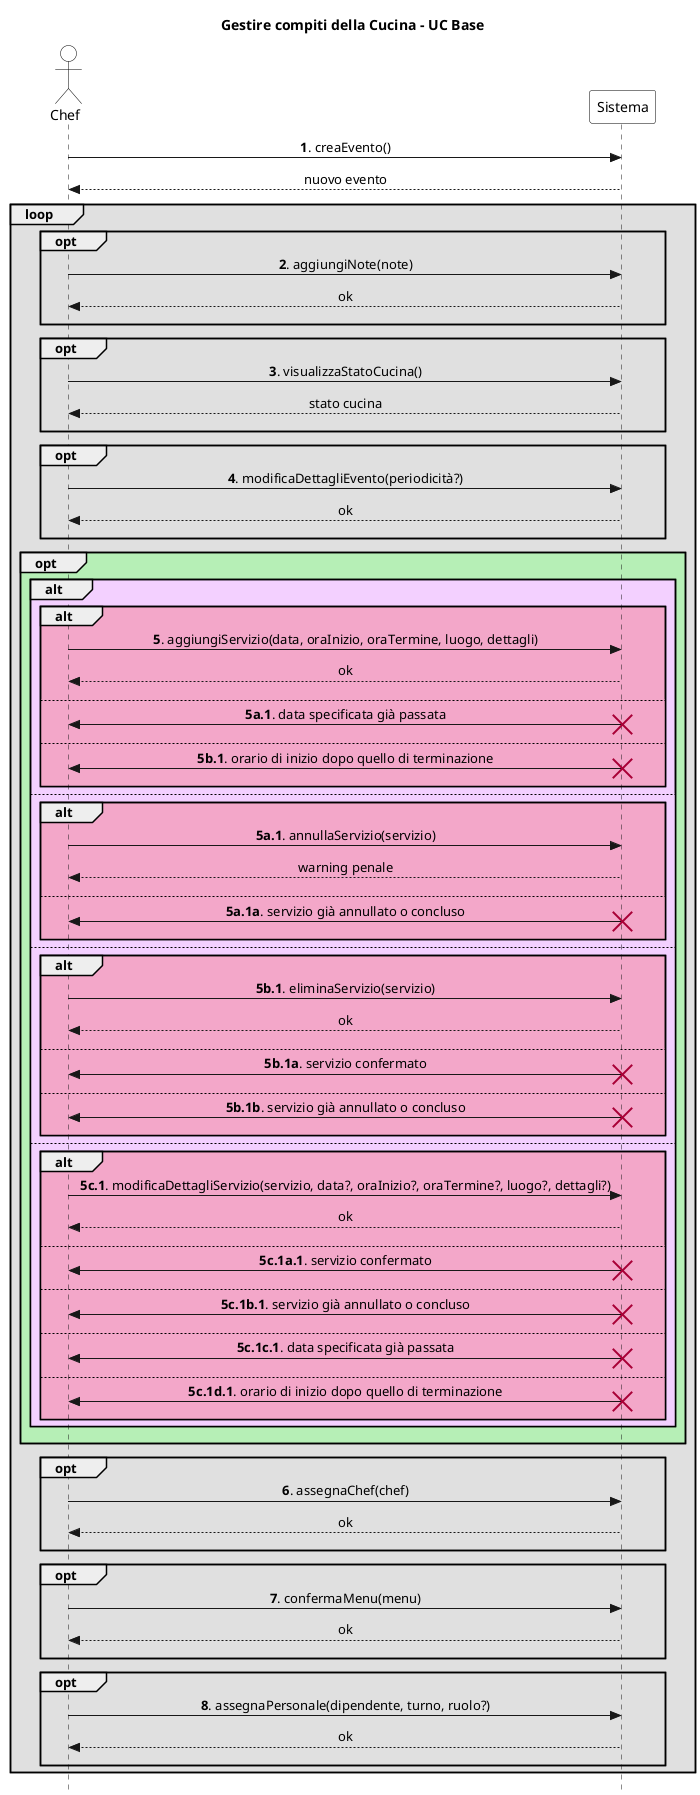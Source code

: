 @startuml
skinparam Style strictuml
skinparam SequenceMessageAlign center

skinparam sequence {
    ActorBorderColor Black
    ActorBackgroundColor White
    ParticipantBorderColor Black
    ParticipantBackgroundColor White
}

actor Chef
participant Sistema

title Gestire compiti della Cucina - UC Base

Chef -> Sistema: **1**. creaEvento()
return nuovo evento

loop #e0e0e0
    opt #e0e0e0
        Chef -> Sistema: **2**. aggiungiNote(note)
        return ok
        ||10||
    end

    opt #e0e0e0
        Chef -> Sistema: **3**. visualizzaStatoCucina()
        return stato cucina
        ||10||
    end

    opt #e0e0e0
        Chef -> Sistema: **4**. modificaDettagliEvento(periodicità?)
        return ok
        ||10||
    end

    opt #b6efb6
        alt #f3d0ff
            alt #f3a7c9
                Chef -> Sistema: **5**. aggiungiServizio(data, oraInizio, oraTermine, luogo, dettagli)
                return ok
                ||10||
            else
                Chef <- Sistema: **5a.1**. data specificata già passata
                destroy Sistema
                ||10||
            else
                Chef <- Sistema: **5b.1**. orario di inizio dopo quello di terminazione
                destroy Sistema
                ||10||
            end
        else
            alt #f3a7c9
                Chef -> Sistema: **5a.1**. annullaServizio(servizio)
                return warning penale
                ||10||
            else
                Chef <- Sistema: **5a.1a**. servizio già annullato o concluso
                destroy Sistema
                ||10||
            end
        else
            alt #f3a7c9
                Chef -> Sistema: **5b.1**. eliminaServizio(servizio)
                return ok
                ||10||
            else
                Chef <- Sistema: **5b.1a**. servizio confermato
                destroy Sistema
                ||10||
            else
                Chef <- Sistema: **5b.1b**. servizio già annullato o concluso
                destroy Sistema
                ||10||
            end
        else
            alt #f3a7c9
                Chef -> Sistema: **5c.1**. modificaDettagliServizio(servizio, data?, oraInizio?, oraTermine?, luogo?, dettagli?)
                return ok
                ||10||
            else
                Chef <- Sistema: **5c.1a.1**. servizio confermato
                destroy Sistema
                ||10||
            else
                Chef <- Sistema: **5c.1b.1**. servizio già annullato o concluso
                destroy Sistema
                ||10||
            else
                Chef <- Sistema: **5c.1c.1**. data specificata già passata
                destroy Sistema
                ||10||
            else
                Chef <- Sistema: **5c.1d.1**. orario di inizio dopo quello di terminazione
                destroy Sistema
                ||10||
            end
        end
        ||10||
    end

    opt #e0e0e0
        Chef -> Sistema: **6**. assegnaChef(chef)
        return ok
        ||10||
    end

    opt #e0e0e0
        Chef -> Sistema: **7**. confermaMenu(menu)
        return ok
        ||10||
    end

    opt #e0e0e0
        Chef -> Sistema: **8**. assegnaPersonale(dipendente, turno, ruolo?)
        return ok
        ||10||
    end
end
@enduml